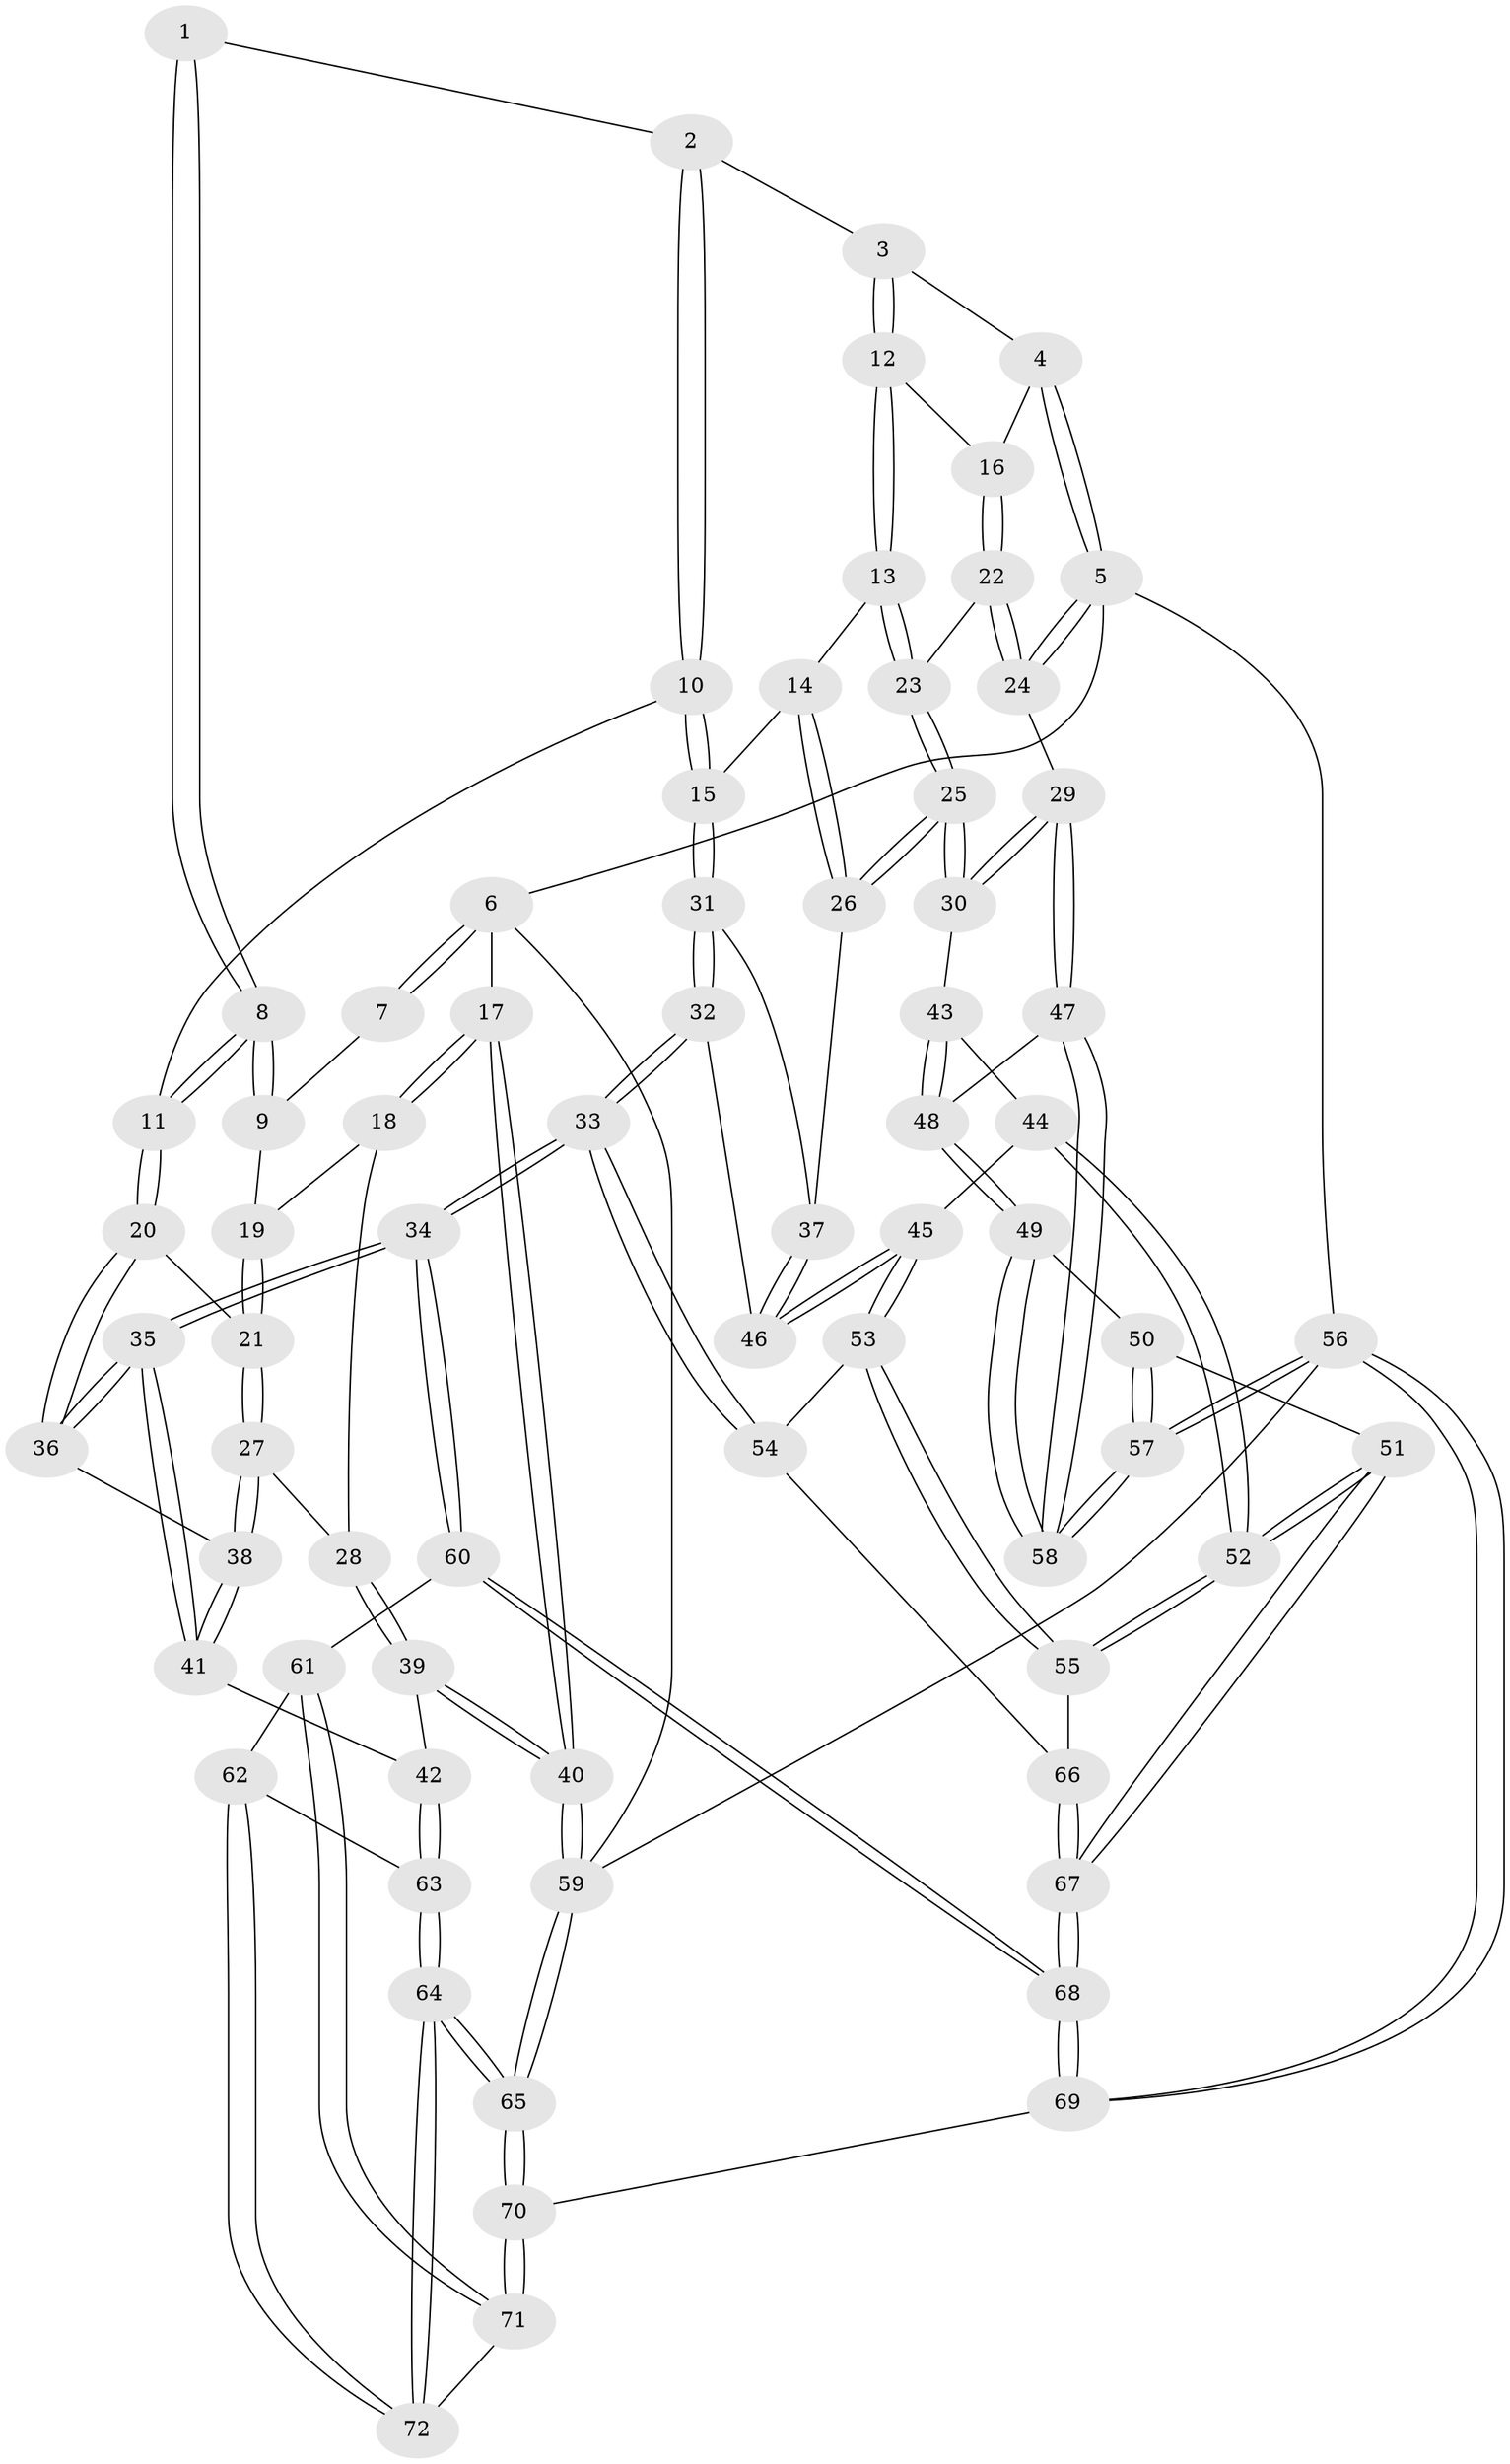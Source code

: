 // Generated by graph-tools (version 1.1) at 2025/59/03/09/25 04:59:49]
// undirected, 72 vertices, 177 edges
graph export_dot {
graph [start="1"]
  node [color=gray90,style=filled];
  1 [pos="+0.3787157047918636+0"];
  2 [pos="+0.43389623699937796+0"];
  3 [pos="+0.6003395537453863+0"];
  4 [pos="+0.788735587263868+0"];
  5 [pos="+1+0"];
  6 [pos="+0+0"];
  7 [pos="+0.2591973277281784+0"];
  8 [pos="+0.33807823845598883+0.1841098797618488"];
  9 [pos="+0.19807921745554305+0.07127803043881163"];
  10 [pos="+0.454592769022376+0.2623055306148826"];
  11 [pos="+0.36276435275946733+0.271443054704124"];
  12 [pos="+0.6651876396301719+0.09163482026846652"];
  13 [pos="+0.6605503412355163+0.12398858382957272"];
  14 [pos="+0.6593135736410525+0.12668261897035576"];
  15 [pos="+0.4829441862566721+0.27397548768407143"];
  16 [pos="+0.9127141543905596+0.13086148198670788"];
  17 [pos="+0+0.07856062117912463"];
  18 [pos="+0.03845430111223403+0.17576600450339833"];
  19 [pos="+0.1947603312745964+0.07913941104281837"];
  20 [pos="+0.31848020784247455+0.29574878953243544"];
  21 [pos="+0.22567796577181518+0.29046927727168154"];
  22 [pos="+0.9478661429516776+0.16641963709084565"];
  23 [pos="+0.8259625682451355+0.2416738663332556"];
  24 [pos="+1+0.2387763048935057"];
  25 [pos="+0.7715156417393563+0.3522622798063123"];
  26 [pos="+0.7097303343456587+0.33425090761935483"];
  27 [pos="+0.19191978801730014+0.30825973140289603"];
  28 [pos="+0.1414593034816804+0.3103214121090418"];
  29 [pos="+1+0.32934026977893976"];
  30 [pos="+0.8200059989234033+0.4176299743063783"];
  31 [pos="+0.5105932078309042+0.32033859818128263"];
  32 [pos="+0.4977024261582707+0.4699976504139719"];
  33 [pos="+0.3946673295289686+0.5741284689644852"];
  34 [pos="+0.38062773326320676+0.5788563612910854"];
  35 [pos="+0.37055784900517347+0.570531994976013"];
  36 [pos="+0.3517418068831711+0.5295612709984143"];
  37 [pos="+0.6628840435819995+0.3508796581198683"];
  38 [pos="+0.20715752312828084+0.43011399669329536"];
  39 [pos="+0+0.4809355959631592"];
  40 [pos="+0+0.4854109275809671"];
  41 [pos="+0.1102564217471423+0.5561613179354733"];
  42 [pos="+0.10089433300470148+0.5588902811933201"];
  43 [pos="+0.8121847505822118+0.4478463720930832"];
  44 [pos="+0.8064750278610315+0.45413963332140383"];
  45 [pos="+0.6415100025359145+0.5105431235288531"];
  46 [pos="+0.6290470535835667+0.49824041766001953"];
  47 [pos="+1+0.5389334908710578"];
  48 [pos="+0.9477037972259998+0.6198507650761088"];
  49 [pos="+0.8159076779268502+0.748116311105005"];
  50 [pos="+0.8053507630294824+0.7551691991510722"];
  51 [pos="+0.7506222933886144+0.7592728398181547"];
  52 [pos="+0.7348259653703432+0.7204515004049633"];
  53 [pos="+0.6557229676745856+0.6087191209598264"];
  54 [pos="+0.3972107937139198+0.5751736207879019"];
  55 [pos="+0.6874689436884232+0.6643433355959134"];
  56 [pos="+1+1"];
  57 [pos="+1+1"];
  58 [pos="+1+0.8075491953046159"];
  59 [pos="+0+1"];
  60 [pos="+0.370671612729652+0.6224049202979448"];
  61 [pos="+0.336187183039973+0.6536609665678935"];
  62 [pos="+0.25536213324655327+0.713558882678443"];
  63 [pos="+0.11456580298663349+0.6177351706059316"];
  64 [pos="+0.05056278336348518+1"];
  65 [pos="+0+1"];
  66 [pos="+0.5118360184370682+0.6539421613952497"];
  67 [pos="+0.6396838543535676+0.8916815123816341"];
  68 [pos="+0.5507412789896615+1"];
  69 [pos="+0.5466796595479776+1"];
  70 [pos="+0.48277841631892837+1"];
  71 [pos="+0.32620954054860957+0.7954752037470337"];
  72 [pos="+0.22924693184508257+0.761050371468296"];
  1 -- 2;
  1 -- 8;
  1 -- 8;
  2 -- 3;
  2 -- 10;
  2 -- 10;
  3 -- 4;
  3 -- 12;
  3 -- 12;
  4 -- 5;
  4 -- 5;
  4 -- 16;
  5 -- 6;
  5 -- 24;
  5 -- 24;
  5 -- 56;
  6 -- 7;
  6 -- 7;
  6 -- 17;
  6 -- 59;
  7 -- 9;
  8 -- 9;
  8 -- 9;
  8 -- 11;
  8 -- 11;
  9 -- 19;
  10 -- 11;
  10 -- 15;
  10 -- 15;
  11 -- 20;
  11 -- 20;
  12 -- 13;
  12 -- 13;
  12 -- 16;
  13 -- 14;
  13 -- 23;
  13 -- 23;
  14 -- 15;
  14 -- 26;
  14 -- 26;
  15 -- 31;
  15 -- 31;
  16 -- 22;
  16 -- 22;
  17 -- 18;
  17 -- 18;
  17 -- 40;
  17 -- 40;
  18 -- 19;
  18 -- 28;
  19 -- 21;
  19 -- 21;
  20 -- 21;
  20 -- 36;
  20 -- 36;
  21 -- 27;
  21 -- 27;
  22 -- 23;
  22 -- 24;
  22 -- 24;
  23 -- 25;
  23 -- 25;
  24 -- 29;
  25 -- 26;
  25 -- 26;
  25 -- 30;
  25 -- 30;
  26 -- 37;
  27 -- 28;
  27 -- 38;
  27 -- 38;
  28 -- 39;
  28 -- 39;
  29 -- 30;
  29 -- 30;
  29 -- 47;
  29 -- 47;
  30 -- 43;
  31 -- 32;
  31 -- 32;
  31 -- 37;
  32 -- 33;
  32 -- 33;
  32 -- 46;
  33 -- 34;
  33 -- 34;
  33 -- 54;
  33 -- 54;
  34 -- 35;
  34 -- 35;
  34 -- 60;
  34 -- 60;
  35 -- 36;
  35 -- 36;
  35 -- 41;
  35 -- 41;
  36 -- 38;
  37 -- 46;
  37 -- 46;
  38 -- 41;
  38 -- 41;
  39 -- 40;
  39 -- 40;
  39 -- 42;
  40 -- 59;
  40 -- 59;
  41 -- 42;
  42 -- 63;
  42 -- 63;
  43 -- 44;
  43 -- 48;
  43 -- 48;
  44 -- 45;
  44 -- 52;
  44 -- 52;
  45 -- 46;
  45 -- 46;
  45 -- 53;
  45 -- 53;
  47 -- 48;
  47 -- 58;
  47 -- 58;
  48 -- 49;
  48 -- 49;
  49 -- 50;
  49 -- 58;
  49 -- 58;
  50 -- 51;
  50 -- 57;
  50 -- 57;
  51 -- 52;
  51 -- 52;
  51 -- 67;
  51 -- 67;
  52 -- 55;
  52 -- 55;
  53 -- 54;
  53 -- 55;
  53 -- 55;
  54 -- 66;
  55 -- 66;
  56 -- 57;
  56 -- 57;
  56 -- 69;
  56 -- 69;
  56 -- 59;
  57 -- 58;
  57 -- 58;
  59 -- 65;
  59 -- 65;
  60 -- 61;
  60 -- 68;
  60 -- 68;
  61 -- 62;
  61 -- 71;
  61 -- 71;
  62 -- 63;
  62 -- 72;
  62 -- 72;
  63 -- 64;
  63 -- 64;
  64 -- 65;
  64 -- 65;
  64 -- 72;
  64 -- 72;
  65 -- 70;
  65 -- 70;
  66 -- 67;
  66 -- 67;
  67 -- 68;
  67 -- 68;
  68 -- 69;
  68 -- 69;
  69 -- 70;
  70 -- 71;
  70 -- 71;
  71 -- 72;
}
